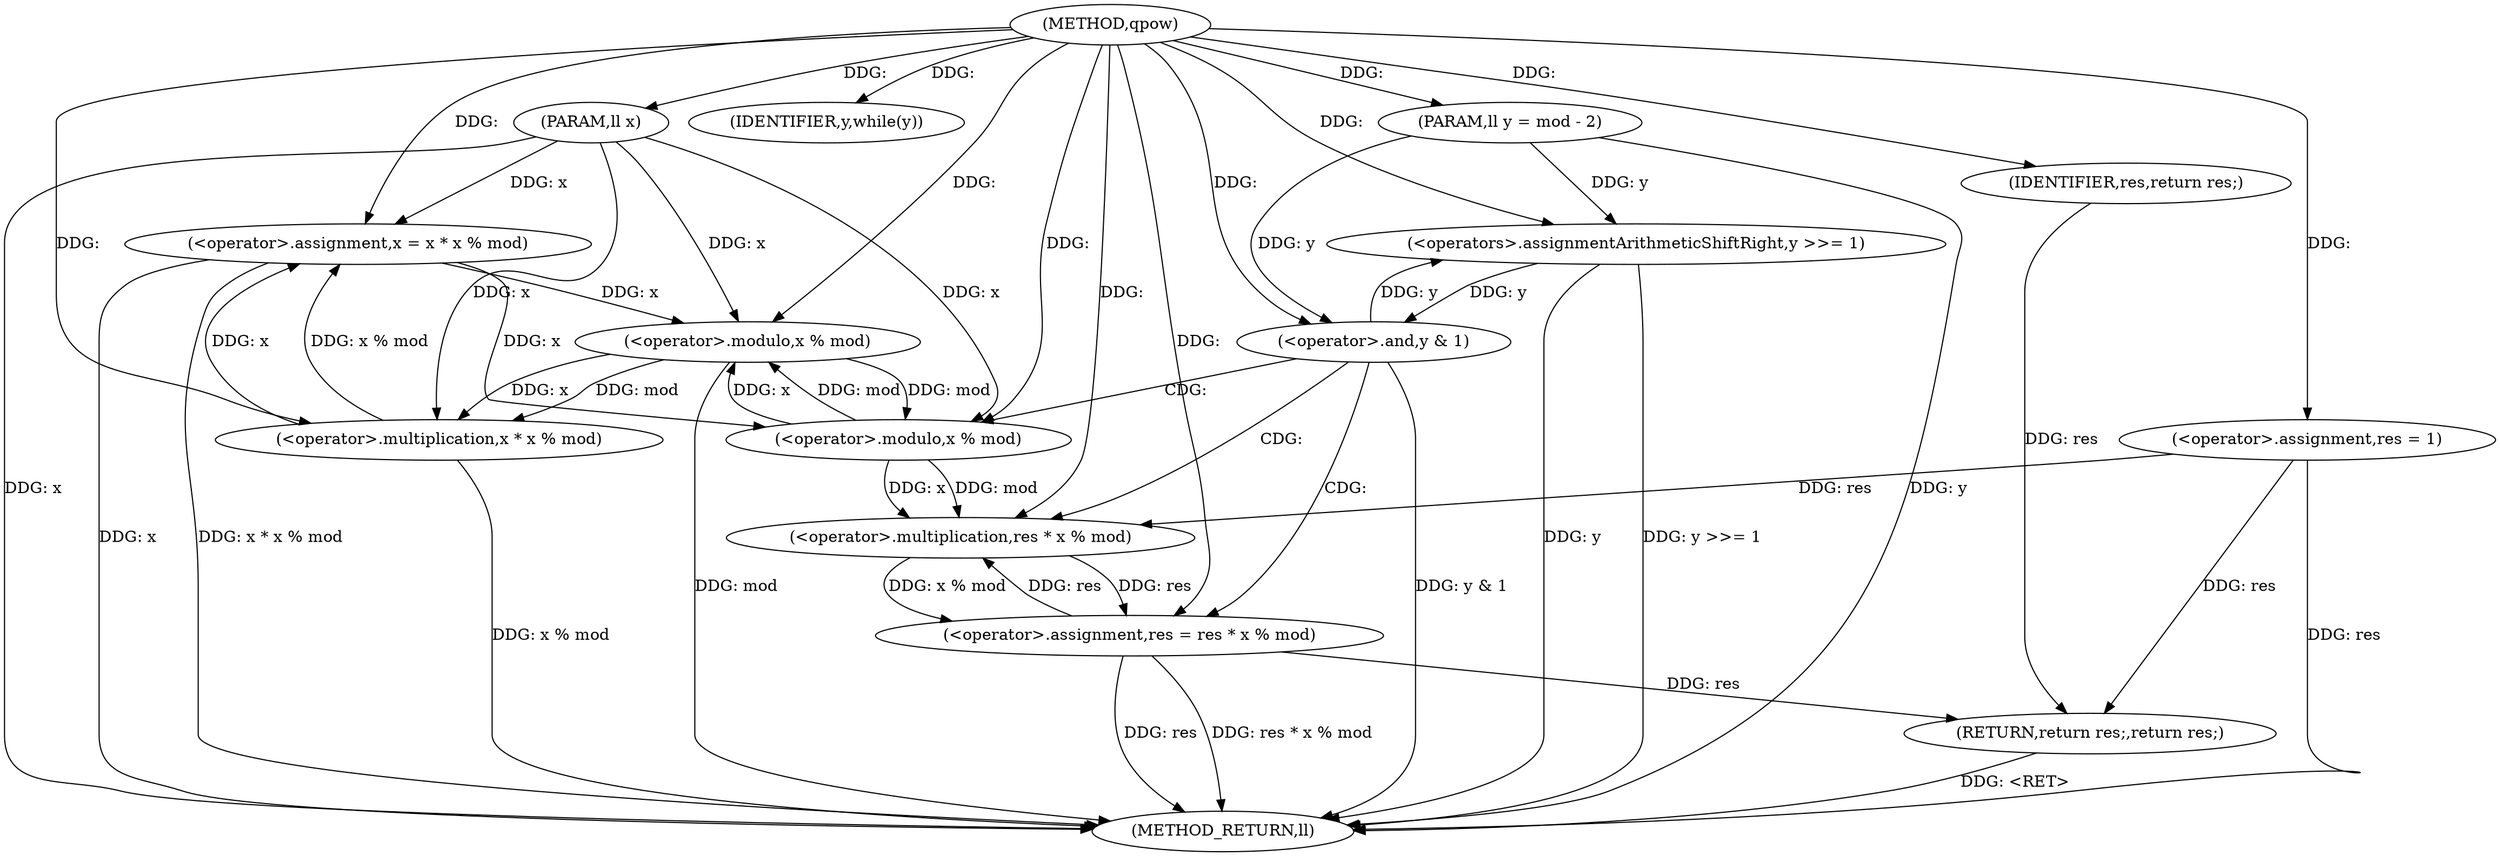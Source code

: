 digraph "qpow" {  
"1000104" [label = "(METHOD,qpow)" ]
"1000138" [label = "(METHOD_RETURN,ll)" ]
"1000105" [label = "(PARAM,ll x)" ]
"1000106" [label = "(PARAM,ll y = mod - 2)" ]
"1000109" [label = "(<operator>.assignment,res = 1)" ]
"1000136" [label = "(RETURN,return res;,return res;)" ]
"1000113" [label = "(IDENTIFIER,y,while(y))" ]
"1000137" [label = "(IDENTIFIER,res,return res;)" ]
"1000126" [label = "(<operator>.assignment,x = x * x % mod)" ]
"1000133" [label = "(<operators>.assignmentArithmeticShiftRight,y >>= 1)" ]
"1000116" [label = "(<operator>.and,y & 1)" ]
"1000119" [label = "(<operator>.assignment,res = res * x % mod)" ]
"1000128" [label = "(<operator>.multiplication,x * x % mod)" ]
"1000121" [label = "(<operator>.multiplication,res * x % mod)" ]
"1000130" [label = "(<operator>.modulo,x % mod)" ]
"1000123" [label = "(<operator>.modulo,x % mod)" ]
  "1000136" -> "1000138"  [ label = "DDG: <RET>"] 
  "1000105" -> "1000138"  [ label = "DDG: x"] 
  "1000106" -> "1000138"  [ label = "DDG: y"] 
  "1000109" -> "1000138"  [ label = "DDG: res"] 
  "1000116" -> "1000138"  [ label = "DDG: y & 1"] 
  "1000119" -> "1000138"  [ label = "DDG: res"] 
  "1000119" -> "1000138"  [ label = "DDG: res * x % mod"] 
  "1000126" -> "1000138"  [ label = "DDG: x"] 
  "1000130" -> "1000138"  [ label = "DDG: mod"] 
  "1000128" -> "1000138"  [ label = "DDG: x % mod"] 
  "1000126" -> "1000138"  [ label = "DDG: x * x % mod"] 
  "1000133" -> "1000138"  [ label = "DDG: y"] 
  "1000133" -> "1000138"  [ label = "DDG: y >>= 1"] 
  "1000104" -> "1000105"  [ label = "DDG: "] 
  "1000104" -> "1000106"  [ label = "DDG: "] 
  "1000104" -> "1000109"  [ label = "DDG: "] 
  "1000137" -> "1000136"  [ label = "DDG: res"] 
  "1000109" -> "1000136"  [ label = "DDG: res"] 
  "1000119" -> "1000136"  [ label = "DDG: res"] 
  "1000104" -> "1000113"  [ label = "DDG: "] 
  "1000104" -> "1000137"  [ label = "DDG: "] 
  "1000128" -> "1000126"  [ label = "DDG: x"] 
  "1000128" -> "1000126"  [ label = "DDG: x % mod"] 
  "1000121" -> "1000119"  [ label = "DDG: x % mod"] 
  "1000121" -> "1000119"  [ label = "DDG: res"] 
  "1000105" -> "1000126"  [ label = "DDG: x"] 
  "1000104" -> "1000126"  [ label = "DDG: "] 
  "1000116" -> "1000133"  [ label = "DDG: y"] 
  "1000106" -> "1000133"  [ label = "DDG: y"] 
  "1000104" -> "1000133"  [ label = "DDG: "] 
  "1000133" -> "1000116"  [ label = "DDG: y"] 
  "1000106" -> "1000116"  [ label = "DDG: y"] 
  "1000104" -> "1000116"  [ label = "DDG: "] 
  "1000104" -> "1000119"  [ label = "DDG: "] 
  "1000130" -> "1000128"  [ label = "DDG: x"] 
  "1000105" -> "1000128"  [ label = "DDG: x"] 
  "1000104" -> "1000128"  [ label = "DDG: "] 
  "1000130" -> "1000128"  [ label = "DDG: mod"] 
  "1000109" -> "1000121"  [ label = "DDG: res"] 
  "1000119" -> "1000121"  [ label = "DDG: res"] 
  "1000104" -> "1000121"  [ label = "DDG: "] 
  "1000123" -> "1000121"  [ label = "DDG: x"] 
  "1000123" -> "1000121"  [ label = "DDG: mod"] 
  "1000123" -> "1000130"  [ label = "DDG: x"] 
  "1000126" -> "1000130"  [ label = "DDG: x"] 
  "1000105" -> "1000130"  [ label = "DDG: x"] 
  "1000104" -> "1000130"  [ label = "DDG: "] 
  "1000123" -> "1000130"  [ label = "DDG: mod"] 
  "1000126" -> "1000123"  [ label = "DDG: x"] 
  "1000105" -> "1000123"  [ label = "DDG: x"] 
  "1000104" -> "1000123"  [ label = "DDG: "] 
  "1000130" -> "1000123"  [ label = "DDG: mod"] 
  "1000116" -> "1000121"  [ label = "CDG: "] 
  "1000116" -> "1000123"  [ label = "CDG: "] 
  "1000116" -> "1000119"  [ label = "CDG: "] 
}
